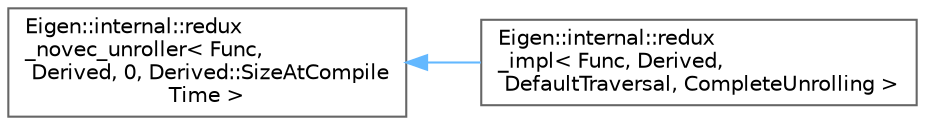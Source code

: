 digraph "类继承关系图"
{
 // LATEX_PDF_SIZE
  bgcolor="transparent";
  edge [fontname=Helvetica,fontsize=10,labelfontname=Helvetica,labelfontsize=10];
  node [fontname=Helvetica,fontsize=10,shape=box,height=0.2,width=0.4];
  rankdir="LR";
  Node0 [id="Node000000",label="Eigen::internal::redux\l_novec_unroller\< Func,\l Derived, 0, Derived::SizeAtCompile\lTime \>",height=0.2,width=0.4,color="grey40", fillcolor="white", style="filled",URL="$struct_eigen_1_1internal_1_1redux__novec__unroller.html",tooltip=" "];
  Node0 -> Node1 [id="edge4322_Node000000_Node000001",dir="back",color="steelblue1",style="solid",tooltip=" "];
  Node1 [id="Node000001",label="Eigen::internal::redux\l_impl\< Func, Derived,\l DefaultTraversal, CompleteUnrolling \>",height=0.2,width=0.4,color="grey40", fillcolor="white", style="filled",URL="$struct_eigen_1_1internal_1_1redux__impl_3_01_func_00_01_derived_00_01_default_traversal_00_01_complete_unrolling_01_4.html",tooltip=" "];
}
